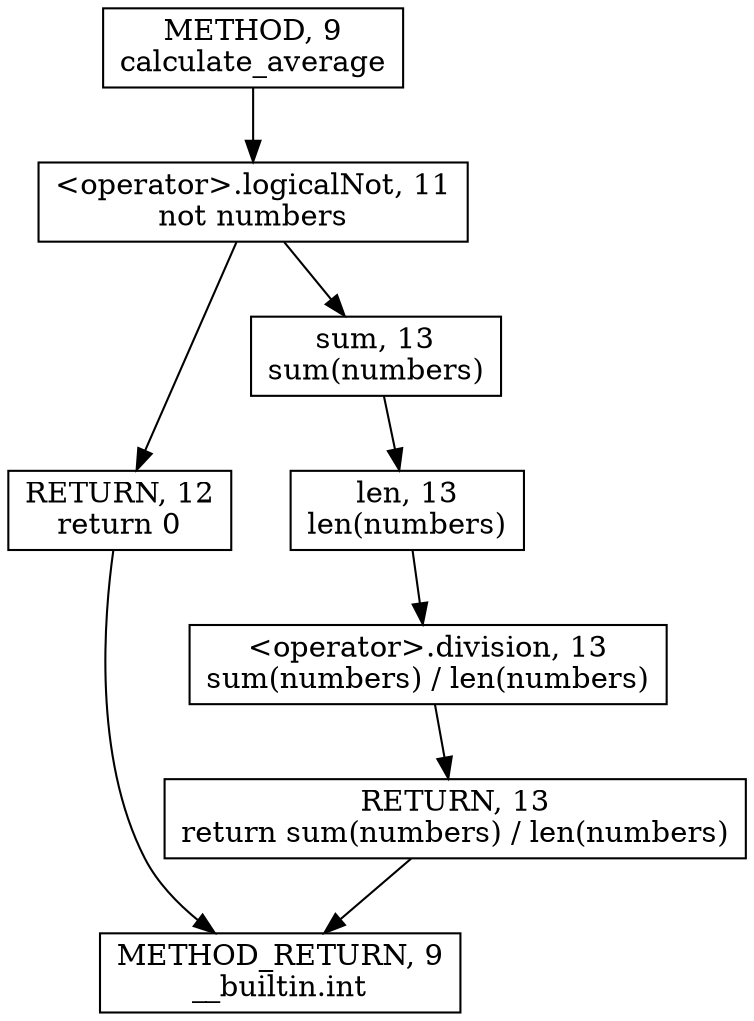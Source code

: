 digraph "calculate_average" {  
node [shape="rect"];  
"146028888080" [label = <RETURN, 13<BR/>return sum(numbers) / len(numbers)> ]
"30064771239" [label = <&lt;operator&gt;.logicalNot, 11<BR/>not numbers> ]
"30064771242" [label = <&lt;operator&gt;.division, 13<BR/>sum(numbers) / len(numbers)> ]
"146028888079" [label = <RETURN, 12<BR/>return 0> ]
"30064771240" [label = <sum, 13<BR/>sum(numbers)> ]
"30064771241" [label = <len, 13<BR/>len(numbers)> ]
"111669149718" [label = <METHOD, 9<BR/>calculate_average> ]
"128849018902" [label = <METHOD_RETURN, 9<BR/>__builtin.int> ]
  "146028888080" -> "128849018902" 
  "30064771239" -> "146028888079" 
  "30064771239" -> "30064771240" 
  "30064771242" -> "146028888080" 
  "146028888079" -> "128849018902" 
  "30064771240" -> "30064771241" 
  "30064771241" -> "30064771242" 
  "111669149718" -> "30064771239" 
}

